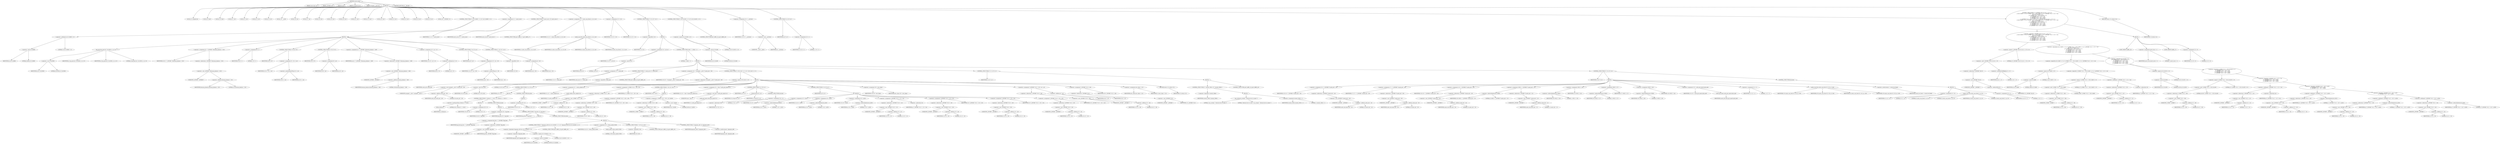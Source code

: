digraph cache_insert {  
"1000122" [label = "(METHOD,cache_insert)" ]
"1000123" [label = "(PARAM,const char *a1)" ]
"1000124" [label = "(PARAM,_DWORD *a2)" ]
"1000125" [label = "(PARAM,int a3)" ]
"1000126" [label = "(PARAM,unsigned int a4)" ]
"1000127" [label = "(PARAM,unsigned __int16 a5)" ]
"1000128" [label = "(BLOCK,,)" ]
"1000129" [label = "(LOCAL,v8: unsigned int)" ]
"1000130" [label = "(LOCAL,v9: bool)" ]
"1000131" [label = "(LOCAL,v10: bool)" ]
"1000132" [label = "(LOCAL,v11: int)" ]
"1000133" [label = "(LOCAL,v12: int)" ]
"1000134" [label = "(LOCAL,v13: int)" ]
"1000135" [label = "(LOCAL,v14: int)" ]
"1000136" [label = "(LOCAL,v15: __int16)" ]
"1000137" [label = "(LOCAL,v16: int)" ]
"1000138" [label = "(LOCAL,v17: int)" ]
"1000139" [label = "(LOCAL,v18: int)" ]
"1000140" [label = "(LOCAL,v19: int)" ]
"1000141" [label = "(LOCAL,v20: int)" ]
"1000142" [label = "(LOCAL,v21: int)" ]
"1000143" [label = "(LOCAL,v22: char *)" ]
"1000144" [label = "(LOCAL,v23: int)" ]
"1000145" [label = "(LOCAL,v24: int)" ]
"1000146" [label = "(LOCAL,v25: int)" ]
"1000147" [label = "(LOCAL,v26: int)" ]
"1000148" [label = "(LOCAL,v29: int)" ]
"1000149" [label = "(LOCAL,v30: _DWORD [ 4 ])" ]
"1000150" [label = "(CONTROL_STRUCTURE,if ( (a5 & 0x980) != 0 ),if ( (a5 & 0x980) != 0 ))" ]
"1000151" [label = "(<operator>.notEquals,(a5 & 0x980) != 0)" ]
"1000152" [label = "(<operator>.and,a5 & 0x980)" ]
"1000153" [label = "(IDENTIFIER,a5,a5 & 0x980)" ]
"1000154" [label = "(LITERAL,0x980,a5 & 0x980)" ]
"1000155" [label = "(LITERAL,0,(a5 & 0x980) != 0)" ]
"1000156" [label = "(BLOCK,,)" ]
"1000157" [label = "(log_query,log_query(a5 | 0x10000, a1, a2, 0))" ]
"1000158" [label = "(<operator>.or,a5 | 0x10000)" ]
"1000159" [label = "(IDENTIFIER,a5,a5 | 0x10000)" ]
"1000160" [label = "(LITERAL,0x10000,a5 | 0x10000)" ]
"1000161" [label = "(IDENTIFIER,a1,log_query(a5 | 0x10000, a1, a2, 0))" ]
"1000162" [label = "(IDENTIFIER,a2,log_query(a5 | 0x10000, a1, a2, 0))" ]
"1000163" [label = "(LITERAL,0,log_query(a5 | 0x10000, a1, a2, 0))" ]
"1000164" [label = "(<operator>.assignment,v8 = *(_DWORD *)(dnsmasq_daemon + 252))" ]
"1000165" [label = "(IDENTIFIER,v8,v8 = *(_DWORD *)(dnsmasq_daemon + 252))" ]
"1000166" [label = "(<operator>.indirection,*(_DWORD *)(dnsmasq_daemon + 252))" ]
"1000167" [label = "(<operator>.cast,(_DWORD *)(dnsmasq_daemon + 252))" ]
"1000168" [label = "(UNKNOWN,_DWORD *,_DWORD *)" ]
"1000169" [label = "(<operator>.addition,dnsmasq_daemon + 252)" ]
"1000170" [label = "(IDENTIFIER,dnsmasq_daemon,dnsmasq_daemon + 252)" ]
"1000171" [label = "(LITERAL,252,dnsmasq_daemon + 252)" ]
"1000172" [label = "(<operator>.assignment,v9 = 1)" ]
"1000173" [label = "(IDENTIFIER,v9,v9 = 1)" ]
"1000174" [label = "(LITERAL,1,v9 = 1)" ]
"1000175" [label = "(CONTROL_STRUCTURE,if ( v8 ),if ( v8 ))" ]
"1000176" [label = "(IDENTIFIER,v8,if ( v8 ))" ]
"1000177" [label = "(<operator>.assignment,v9 = v8 >= a4)" ]
"1000178" [label = "(IDENTIFIER,v9,v9 = v8 >= a4)" ]
"1000179" [label = "(<operator>.greaterEqualsThan,v8 >= a4)" ]
"1000180" [label = "(IDENTIFIER,v8,v8 >= a4)" ]
"1000181" [label = "(IDENTIFIER,a4,v8 >= a4)" ]
"1000182" [label = "(CONTROL_STRUCTURE,if ( v9 ),if ( v9 ))" ]
"1000183" [label = "(IDENTIFIER,v9,if ( v9 ))" ]
"1000184" [label = "(<operator>.assignment,v8 = a4)" ]
"1000185" [label = "(IDENTIFIER,v8,v8 = a4)" ]
"1000186" [label = "(IDENTIFIER,a4,v8 = a4)" ]
"1000187" [label = "(<operator>.assignment,a4 = *(_DWORD *)(dnsmasq_daemon + 248))" ]
"1000188" [label = "(IDENTIFIER,a4,a4 = *(_DWORD *)(dnsmasq_daemon + 248))" ]
"1000189" [label = "(<operator>.indirection,*(_DWORD *)(dnsmasq_daemon + 248))" ]
"1000190" [label = "(<operator>.cast,(_DWORD *)(dnsmasq_daemon + 248))" ]
"1000191" [label = "(UNKNOWN,_DWORD *,_DWORD *)" ]
"1000192" [label = "(<operator>.addition,dnsmasq_daemon + 248)" ]
"1000193" [label = "(IDENTIFIER,dnsmasq_daemon,dnsmasq_daemon + 248)" ]
"1000194" [label = "(LITERAL,248,dnsmasq_daemon + 248)" ]
"1000195" [label = "(<operator>.assignment,v10 = a4 != 0)" ]
"1000196" [label = "(IDENTIFIER,v10,v10 = a4 != 0)" ]
"1000197" [label = "(<operator>.notEquals,a4 != 0)" ]
"1000198" [label = "(IDENTIFIER,a4,a4 != 0)" ]
"1000199" [label = "(LITERAL,0,a4 != 0)" ]
"1000200" [label = "(CONTROL_STRUCTURE,if ( a4 ),if ( a4 ))" ]
"1000201" [label = "(IDENTIFIER,a4,if ( a4 ))" ]
"1000202" [label = "(<operator>.assignment,v10 = a4 > v8)" ]
"1000203" [label = "(IDENTIFIER,v10,v10 = a4 > v8)" ]
"1000204" [label = "(<operator>.greaterThan,a4 > v8)" ]
"1000205" [label = "(IDENTIFIER,a4,a4 > v8)" ]
"1000206" [label = "(IDENTIFIER,v8,a4 > v8)" ]
"1000207" [label = "(CONTROL_STRUCTURE,if ( !v10 ),if ( !v10 ))" ]
"1000208" [label = "(<operator>.logicalNot,!v10)" ]
"1000209" [label = "(IDENTIFIER,v10,!v10)" ]
"1000210" [label = "(<operator>.assignment,a4 = v8)" ]
"1000211" [label = "(IDENTIFIER,a4,a4 = v8)" ]
"1000212" [label = "(IDENTIFIER,v8,a4 = v8)" ]
"1000213" [label = "(<operator>.assignment,v11 = insert_error)" ]
"1000214" [label = "(IDENTIFIER,v11,v11 = insert_error)" ]
"1000215" [label = "(IDENTIFIER,insert_error,v11 = insert_error)" ]
"1000216" [label = "(CONTROL_STRUCTURE,if ( insert_error ),if ( insert_error ))" ]
"1000217" [label = "(IDENTIFIER,insert_error,if ( insert_error ))" ]
"1000218" [label = "(CONTROL_STRUCTURE,goto LABEL_27;,goto LABEL_27;)" ]
"1000219" [label = "(<operator>.assignment,v12 = cache_scan_free(a1, a2, a3, a5))" ]
"1000220" [label = "(IDENTIFIER,v12,v12 = cache_scan_free(a1, a2, a3, a5))" ]
"1000221" [label = "(cache_scan_free,cache_scan_free(a1, a2, a3, a5))" ]
"1000222" [label = "(IDENTIFIER,a1,cache_scan_free(a1, a2, a3, a5))" ]
"1000223" [label = "(IDENTIFIER,a2,cache_scan_free(a1, a2, a3, a5))" ]
"1000224" [label = "(IDENTIFIER,a3,cache_scan_free(a1, a2, a3, a5))" ]
"1000225" [label = "(IDENTIFIER,a5,cache_scan_free(a1, a2, a3, a5))" ]
"1000226" [label = "(<operator>.assignment,v13 = v12)" ]
"1000227" [label = "(IDENTIFIER,v13,v13 = v12)" ]
"1000228" [label = "(IDENTIFIER,v12,v13 = v12)" ]
"1000229" [label = "(CONTROL_STRUCTURE,if ( !v12 ),if ( !v12 ))" ]
"1000230" [label = "(<operator>.logicalNot,!v12)" ]
"1000231" [label = "(IDENTIFIER,v12,!v12)" ]
"1000232" [label = "(BLOCK,,)" ]
"1000233" [label = "(<operator>.assignment,v14 = a5 & 4)" ]
"1000234" [label = "(IDENTIFIER,v14,v14 = a5 & 4)" ]
"1000235" [label = "(<operator>.and,a5 & 4)" ]
"1000236" [label = "(IDENTIFIER,a5,a5 & 4)" ]
"1000237" [label = "(LITERAL,4,a5 & 4)" ]
"1000238" [label = "(CONTROL_STRUCTURE,while ( 1 ),while ( 1 ))" ]
"1000239" [label = "(LITERAL,1,while ( 1 ))" ]
"1000240" [label = "(BLOCK,,)" ]
"1000241" [label = "(<operator>.assignment,v13 = cache_tail)" ]
"1000242" [label = "(IDENTIFIER,v13,v13 = cache_tail)" ]
"1000243" [label = "(IDENTIFIER,cache_tail,v13 = cache_tail)" ]
"1000244" [label = "(CONTROL_STRUCTURE,if ( !cache_tail ),if ( !cache_tail ))" ]
"1000245" [label = "(<operator>.logicalNot,!cache_tail)" ]
"1000246" [label = "(IDENTIFIER,cache_tail,!cache_tail)" ]
"1000247" [label = "(CONTROL_STRUCTURE,goto LABEL_26;,goto LABEL_26;)" ]
"1000248" [label = "(<operator>.assignment,v29 = *(unsigned __int16 *)(cache_tail + 36))" ]
"1000249" [label = "(IDENTIFIER,v29,v29 = *(unsigned __int16 *)(cache_tail + 36))" ]
"1000250" [label = "(<operator>.indirection,*(unsigned __int16 *)(cache_tail + 36))" ]
"1000251" [label = "(<operator>.cast,(unsigned __int16 *)(cache_tail + 36))" ]
"1000252" [label = "(UNKNOWN,unsigned __int16 *,unsigned __int16 *)" ]
"1000253" [label = "(<operator>.addition,cache_tail + 36)" ]
"1000254" [label = "(IDENTIFIER,cache_tail,cache_tail + 36)" ]
"1000255" [label = "(LITERAL,36,cache_tail + 36)" ]
"1000256" [label = "(CONTROL_STRUCTURE,if ( (v29 & 0xC) == 0 ),if ( (v29 & 0xC) == 0 ))" ]
"1000257" [label = "(<operator>.equals,(v29 & 0xC) == 0)" ]
"1000258" [label = "(<operator>.and,v29 & 0xC)" ]
"1000259" [label = "(IDENTIFIER,v29,v29 & 0xC)" ]
"1000260" [label = "(LITERAL,0xC,v29 & 0xC)" ]
"1000261" [label = "(LITERAL,0,(v29 & 0xC) == 0)" ]
"1000262" [label = "(BLOCK,,)" ]
"1000263" [label = "(CONTROL_STRUCTURE,if ( a1 ),if ( a1 ))" ]
"1000264" [label = "(IDENTIFIER,a1,if ( a1 ))" ]
"1000265" [label = "(BLOCK,,)" ]
"1000266" [label = "(CONTROL_STRUCTURE,if ( strlen(a1) <= 0x31 ),if ( strlen(a1) <= 0x31 ))" ]
"1000267" [label = "(<operator>.lessEqualsThan,strlen(a1) <= 0x31)" ]
"1000268" [label = "(strlen,strlen(a1))" ]
"1000269" [label = "(IDENTIFIER,a1,strlen(a1))" ]
"1000270" [label = "(LITERAL,0x31,strlen(a1) <= 0x31)" ]
"1000271" [label = "(BLOCK,,)" ]
"1000272" [label = "(<operator>.assignment,v20 = 0)" ]
"1000273" [label = "(IDENTIFIER,v20,v20 = 0)" ]
"1000274" [label = "(LITERAL,0,v20 = 0)" ]
"1000275" [label = "(CONTROL_STRUCTURE,else,else)" ]
"1000276" [label = "(BLOCK,,)" ]
"1000277" [label = "(<operator>.assignment,v20 = big_free)" ]
"1000278" [label = "(IDENTIFIER,v20,v20 = big_free)" ]
"1000279" [label = "(IDENTIFIER,big_free,v20 = big_free)" ]
"1000280" [label = "(CONTROL_STRUCTURE,if ( big_free ),if ( big_free ))" ]
"1000281" [label = "(IDENTIFIER,big_free,if ( big_free ))" ]
"1000282" [label = "(BLOCK,,)" ]
"1000283" [label = "(<operator>.assignment,big_free = *(_DWORD *)big_free)" ]
"1000284" [label = "(IDENTIFIER,big_free,big_free = *(_DWORD *)big_free)" ]
"1000285" [label = "(<operator>.indirection,*(_DWORD *)big_free)" ]
"1000286" [label = "(<operator>.cast,(_DWORD *)big_free)" ]
"1000287" [label = "(UNKNOWN,_DWORD *,_DWORD *)" ]
"1000288" [label = "(IDENTIFIER,big_free,(_DWORD *)big_free)" ]
"1000289" [label = "(CONTROL_STRUCTURE,else,else)" ]
"1000290" [label = "(BLOCK,,)" ]
"1000291" [label = "(CONTROL_STRUCTURE,if ( !bignames_left && (a5 & 0x5000) == 0 ),if ( !bignames_left && (a5 & 0x5000) == 0 ))" ]
"1000292" [label = "(<operator>.logicalAnd,!bignames_left && (a5 & 0x5000) == 0)" ]
"1000293" [label = "(<operator>.logicalNot,!bignames_left)" ]
"1000294" [label = "(IDENTIFIER,bignames_left,!bignames_left)" ]
"1000295" [label = "(<operator>.equals,(a5 & 0x5000) == 0)" ]
"1000296" [label = "(<operator>.and,a5 & 0x5000)" ]
"1000297" [label = "(IDENTIFIER,a5,a5 & 0x5000)" ]
"1000298" [label = "(LITERAL,0x5000,a5 & 0x5000)" ]
"1000299" [label = "(LITERAL,0,(a5 & 0x5000) == 0)" ]
"1000300" [label = "(CONTROL_STRUCTURE,goto LABEL_26;,goto LABEL_26;)" ]
"1000301" [label = "(<operator>.assignment,v20 = whine_malloc(1028))" ]
"1000302" [label = "(IDENTIFIER,v20,v20 = whine_malloc(1028))" ]
"1000303" [label = "(whine_malloc,whine_malloc(1028))" ]
"1000304" [label = "(LITERAL,1028,whine_malloc(1028))" ]
"1000305" [label = "(CONTROL_STRUCTURE,if ( !v20 ),if ( !v20 ))" ]
"1000306" [label = "(<operator>.logicalNot,!v20)" ]
"1000307" [label = "(IDENTIFIER,v20,!v20)" ]
"1000308" [label = "(CONTROL_STRUCTURE,goto LABEL_26;,goto LABEL_26;)" ]
"1000309" [label = "(CONTROL_STRUCTURE,if ( bignames_left ),if ( bignames_left ))" ]
"1000310" [label = "(IDENTIFIER,bignames_left,if ( bignames_left ))" ]
"1000311" [label = "(<operator>.preDecrement,--bignames_left)" ]
"1000312" [label = "(IDENTIFIER,bignames_left,--bignames_left)" ]
"1000313" [label = "(CONTROL_STRUCTURE,else,else)" ]
"1000314" [label = "(BLOCK,,)" ]
"1000315" [label = "(<operator>.assignment,v20 = 0)" ]
"1000316" [label = "(IDENTIFIER,v20,v20 = 0)" ]
"1000317" [label = "(LITERAL,0,v20 = 0)" ]
"1000318" [label = "(<operator>.assignment,v21 = cache_unlink(v13))" ]
"1000319" [label = "(IDENTIFIER,v21,v21 = cache_unlink(v13))" ]
"1000320" [label = "(cache_unlink,cache_unlink(v13))" ]
"1000321" [label = "(IDENTIFIER,v13,cache_unlink(v13))" ]
"1000322" [label = "(<operator>.assignment,*(_WORD *)(v13 + 36) = a5)" ]
"1000323" [label = "(<operator>.indirection,*(_WORD *)(v13 + 36))" ]
"1000324" [label = "(<operator>.cast,(_WORD *)(v13 + 36))" ]
"1000325" [label = "(UNKNOWN,_WORD *,_WORD *)" ]
"1000326" [label = "(<operator>.addition,v13 + 36)" ]
"1000327" [label = "(IDENTIFIER,v13,v13 + 36)" ]
"1000328" [label = "(LITERAL,36,v13 + 36)" ]
"1000329" [label = "(IDENTIFIER,a5,*(_WORD *)(v13 + 36) = a5)" ]
"1000330" [label = "(CONTROL_STRUCTURE,if ( v20 ),if ( v20 ))" ]
"1000331" [label = "(IDENTIFIER,v20,if ( v20 ))" ]
"1000332" [label = "(BLOCK,,)" ]
"1000333" [label = "(<operator>.assignment,*(_DWORD *)(v13 + 40) = v20)" ]
"1000334" [label = "(<operator>.indirection,*(_DWORD *)(v13 + 40))" ]
"1000335" [label = "(<operator>.cast,(_DWORD *)(v13 + 40))" ]
"1000336" [label = "(UNKNOWN,_DWORD *,_DWORD *)" ]
"1000337" [label = "(<operator>.addition,v13 + 40)" ]
"1000338" [label = "(IDENTIFIER,v13,v13 + 40)" ]
"1000339" [label = "(LITERAL,40,v13 + 40)" ]
"1000340" [label = "(IDENTIFIER,v20,*(_DWORD *)(v13 + 40) = v20)" ]
"1000341" [label = "(<operator>.assignment,*(_WORD *)(v13 + 36) = a5 | 0x200)" ]
"1000342" [label = "(<operator>.indirection,*(_WORD *)(v13 + 36))" ]
"1000343" [label = "(<operator>.cast,(_WORD *)(v13 + 36))" ]
"1000344" [label = "(UNKNOWN,_WORD *,_WORD *)" ]
"1000345" [label = "(<operator>.addition,v13 + 36)" ]
"1000346" [label = "(IDENTIFIER,v13,v13 + 36)" ]
"1000347" [label = "(LITERAL,36,v13 + 36)" ]
"1000348" [label = "(<operator>.or,a5 | 0x200)" ]
"1000349" [label = "(IDENTIFIER,a5,a5 | 0x200)" ]
"1000350" [label = "(LITERAL,0x200,a5 | 0x200)" ]
"1000351" [label = "(<operator>.assignment,v22 = (char *)cache_get_name(v21))" ]
"1000352" [label = "(IDENTIFIER,v22,v22 = (char *)cache_get_name(v21))" ]
"1000353" [label = "(<operator>.cast,(char *)cache_get_name(v21))" ]
"1000354" [label = "(UNKNOWN,char *,char *)" ]
"1000355" [label = "(cache_get_name,cache_get_name(v21))" ]
"1000356" [label = "(IDENTIFIER,v21,cache_get_name(v21))" ]
"1000357" [label = "(CONTROL_STRUCTURE,if ( a1 ),if ( a1 ))" ]
"1000358" [label = "(IDENTIFIER,a1,if ( a1 ))" ]
"1000359" [label = "(strcpy,strcpy(v22, a1))" ]
"1000360" [label = "(IDENTIFIER,v22,strcpy(v22, a1))" ]
"1000361" [label = "(IDENTIFIER,a1,strcpy(v22, a1))" ]
"1000362" [label = "(CONTROL_STRUCTURE,else,else)" ]
"1000363" [label = "(<operator>.assignment,*v22 = 0)" ]
"1000364" [label = "(<operator>.indirection,*v22)" ]
"1000365" [label = "(IDENTIFIER,v22,*v22 = 0)" ]
"1000366" [label = "(LITERAL,0,*v22 = 0)" ]
"1000367" [label = "(CONTROL_STRUCTURE,if ( a2 ),if ( a2 ))" ]
"1000368" [label = "(IDENTIFIER,a2,if ( a2 ))" ]
"1000369" [label = "(BLOCK,,)" ]
"1000370" [label = "(<operator>.assignment,v23 = a2[1])" ]
"1000371" [label = "(IDENTIFIER,v23,v23 = a2[1])" ]
"1000372" [label = "(<operator>.indirectIndexAccess,a2[1])" ]
"1000373" [label = "(IDENTIFIER,a2,v23 = a2[1])" ]
"1000374" [label = "(LITERAL,1,v23 = a2[1])" ]
"1000375" [label = "(<operator>.assignment,v24 = a2[2])" ]
"1000376" [label = "(IDENTIFIER,v24,v24 = a2[2])" ]
"1000377" [label = "(<operator>.indirectIndexAccess,a2[2])" ]
"1000378" [label = "(IDENTIFIER,a2,v24 = a2[2])" ]
"1000379" [label = "(LITERAL,2,v24 = a2[2])" ]
"1000380" [label = "(<operator>.assignment,v25 = a2[3])" ]
"1000381" [label = "(IDENTIFIER,v25,v25 = a2[3])" ]
"1000382" [label = "(<operator>.indirectIndexAccess,a2[3])" ]
"1000383" [label = "(IDENTIFIER,a2,v25 = a2[3])" ]
"1000384" [label = "(LITERAL,3,v25 = a2[3])" ]
"1000385" [label = "(<operator>.assignment,*(_DWORD *)(v13 + 12) = *a2)" ]
"1000386" [label = "(<operator>.indirection,*(_DWORD *)(v13 + 12))" ]
"1000387" [label = "(<operator>.cast,(_DWORD *)(v13 + 12))" ]
"1000388" [label = "(UNKNOWN,_DWORD *,_DWORD *)" ]
"1000389" [label = "(<operator>.addition,v13 + 12)" ]
"1000390" [label = "(IDENTIFIER,v13,v13 + 12)" ]
"1000391" [label = "(LITERAL,12,v13 + 12)" ]
"1000392" [label = "(<operator>.indirection,*a2)" ]
"1000393" [label = "(IDENTIFIER,a2,*(_DWORD *)(v13 + 12) = *a2)" ]
"1000394" [label = "(<operator>.assignment,*(_DWORD *)(v13 + 16) = v23)" ]
"1000395" [label = "(<operator>.indirection,*(_DWORD *)(v13 + 16))" ]
"1000396" [label = "(<operator>.cast,(_DWORD *)(v13 + 16))" ]
"1000397" [label = "(UNKNOWN,_DWORD *,_DWORD *)" ]
"1000398" [label = "(<operator>.addition,v13 + 16)" ]
"1000399" [label = "(IDENTIFIER,v13,v13 + 16)" ]
"1000400" [label = "(LITERAL,16,v13 + 16)" ]
"1000401" [label = "(IDENTIFIER,v23,*(_DWORD *)(v13 + 16) = v23)" ]
"1000402" [label = "(<operator>.assignment,*(_DWORD *)(v13 + 20) = v24)" ]
"1000403" [label = "(<operator>.indirection,*(_DWORD *)(v13 + 20))" ]
"1000404" [label = "(<operator>.cast,(_DWORD *)(v13 + 20))" ]
"1000405" [label = "(UNKNOWN,_DWORD *,_DWORD *)" ]
"1000406" [label = "(<operator>.addition,v13 + 20)" ]
"1000407" [label = "(IDENTIFIER,v13,v13 + 20)" ]
"1000408" [label = "(LITERAL,20,v13 + 20)" ]
"1000409" [label = "(IDENTIFIER,v24,*(_DWORD *)(v13 + 20) = v24)" ]
"1000410" [label = "(<operator>.assignment,*(_DWORD *)(v13 + 24) = v25)" ]
"1000411" [label = "(<operator>.indirection,*(_DWORD *)(v13 + 24))" ]
"1000412" [label = "(<operator>.cast,(_DWORD *)(v13 + 24))" ]
"1000413" [label = "(UNKNOWN,_DWORD *,_DWORD *)" ]
"1000414" [label = "(<operator>.addition,v13 + 24)" ]
"1000415" [label = "(IDENTIFIER,v13,v13 + 24)" ]
"1000416" [label = "(LITERAL,24,v13 + 24)" ]
"1000417" [label = "(IDENTIFIER,v25,*(_DWORD *)(v13 + 24) = v25)" ]
"1000418" [label = "(<operator>.assignment,v26 = new_chain)" ]
"1000419" [label = "(IDENTIFIER,v26,v26 = new_chain)" ]
"1000420" [label = "(IDENTIFIER,new_chain,v26 = new_chain)" ]
"1000421" [label = "(<operator>.assignment,*(_DWORD *)(v13 + 28) = a4 + a3)" ]
"1000422" [label = "(<operator>.indirection,*(_DWORD *)(v13 + 28))" ]
"1000423" [label = "(<operator>.cast,(_DWORD *)(v13 + 28))" ]
"1000424" [label = "(UNKNOWN,_DWORD *,_DWORD *)" ]
"1000425" [label = "(<operator>.addition,v13 + 28)" ]
"1000426" [label = "(IDENTIFIER,v13,v13 + 28)" ]
"1000427" [label = "(LITERAL,28,v13 + 28)" ]
"1000428" [label = "(<operator>.addition,a4 + a3)" ]
"1000429" [label = "(IDENTIFIER,a4,a4 + a3)" ]
"1000430" [label = "(IDENTIFIER,a3,a4 + a3)" ]
"1000431" [label = "(<operator>.assignment,*(_DWORD *)v13 = v26)" ]
"1000432" [label = "(<operator>.indirection,*(_DWORD *)v13)" ]
"1000433" [label = "(<operator>.cast,(_DWORD *)v13)" ]
"1000434" [label = "(UNKNOWN,_DWORD *,_DWORD *)" ]
"1000435" [label = "(IDENTIFIER,v13,(_DWORD *)v13)" ]
"1000436" [label = "(IDENTIFIER,v26,*(_DWORD *)v13 = v26)" ]
"1000437" [label = "(<operator>.assignment,new_chain = v13)" ]
"1000438" [label = "(IDENTIFIER,new_chain,new_chain = v13)" ]
"1000439" [label = "(IDENTIFIER,v13,new_chain = v13)" ]
"1000440" [label = "(RETURN,return v13;,return v13;)" ]
"1000441" [label = "(IDENTIFIER,v13,return v13;)" ]
"1000442" [label = "(CONTROL_STRUCTURE,if ( v11 ),if ( v11 ))" ]
"1000443" [label = "(IDENTIFIER,v11,if ( v11 ))" ]
"1000444" [label = "(BLOCK,,)" ]
"1000445" [label = "(CONTROL_STRUCTURE,if ( !warned_10844 ),if ( !warned_10844 ))" ]
"1000446" [label = "(<operator>.logicalNot,!warned_10844)" ]
"1000447" [label = "(IDENTIFIER,warned_10844,!warned_10844)" ]
"1000448" [label = "(BLOCK,,)" ]
"1000449" [label = "(my_syslog,my_syslog(3, \"Internal error in cache.\"))" ]
"1000450" [label = "(LITERAL,3,my_syslog(3, \"Internal error in cache.\"))" ]
"1000451" [label = "(LITERAL,\"Internal error in cache.\",my_syslog(3, \"Internal error in cache.\"))" ]
"1000452" [label = "(<operator>.assignment,warned_10844 = 1)" ]
"1000453" [label = "(IDENTIFIER,warned_10844,warned_10844 = 1)" ]
"1000454" [label = "(LITERAL,1,warned_10844 = 1)" ]
"1000455" [label = "(CONTROL_STRUCTURE,goto LABEL_26;,goto LABEL_26;)" ]
"1000456" [label = "(CONTROL_STRUCTURE,if ( v14 ),if ( v14 ))" ]
"1000457" [label = "(IDENTIFIER,v14,if ( v14 ))" ]
"1000458" [label = "(BLOCK,,)" ]
"1000459" [label = "(<operator>.assignment,v16 = *(_DWORD *)(cache_tail + 16))" ]
"1000460" [label = "(IDENTIFIER,v16,v16 = *(_DWORD *)(cache_tail + 16))" ]
"1000461" [label = "(<operator>.indirection,*(_DWORD *)(cache_tail + 16))" ]
"1000462" [label = "(<operator>.cast,(_DWORD *)(cache_tail + 16))" ]
"1000463" [label = "(UNKNOWN,_DWORD *,_DWORD *)" ]
"1000464" [label = "(<operator>.addition,cache_tail + 16)" ]
"1000465" [label = "(IDENTIFIER,cache_tail,cache_tail + 16)" ]
"1000466" [label = "(LITERAL,16,cache_tail + 16)" ]
"1000467" [label = "(<operator>.assignment,v17 = *(_DWORD *)(cache_tail + 20))" ]
"1000468" [label = "(IDENTIFIER,v17,v17 = *(_DWORD *)(cache_tail + 20))" ]
"1000469" [label = "(<operator>.indirection,*(_DWORD *)(cache_tail + 20))" ]
"1000470" [label = "(<operator>.cast,(_DWORD *)(cache_tail + 20))" ]
"1000471" [label = "(UNKNOWN,_DWORD *,_DWORD *)" ]
"1000472" [label = "(<operator>.addition,cache_tail + 20)" ]
"1000473" [label = "(IDENTIFIER,cache_tail,cache_tail + 20)" ]
"1000474" [label = "(LITERAL,20,cache_tail + 20)" ]
"1000475" [label = "(<operator>.assignment,v18 = *(_DWORD *)(cache_tail + 24))" ]
"1000476" [label = "(IDENTIFIER,v18,v18 = *(_DWORD *)(cache_tail + 24))" ]
"1000477" [label = "(<operator>.indirection,*(_DWORD *)(cache_tail + 24))" ]
"1000478" [label = "(<operator>.cast,(_DWORD *)(cache_tail + 24))" ]
"1000479" [label = "(UNKNOWN,_DWORD *,_DWORD *)" ]
"1000480" [label = "(<operator>.addition,cache_tail + 24)" ]
"1000481" [label = "(IDENTIFIER,cache_tail,cache_tail + 24)" ]
"1000482" [label = "(LITERAL,24,cache_tail + 24)" ]
"1000483" [label = "(<operator>.assignment,v30[0] = *(_DWORD *)(cache_tail + 12))" ]
"1000484" [label = "(<operator>.indirectIndexAccess,v30[0])" ]
"1000485" [label = "(IDENTIFIER,v30,v30[0] = *(_DWORD *)(cache_tail + 12))" ]
"1000486" [label = "(LITERAL,0,v30[0] = *(_DWORD *)(cache_tail + 12))" ]
"1000487" [label = "(<operator>.indirection,*(_DWORD *)(cache_tail + 12))" ]
"1000488" [label = "(<operator>.cast,(_DWORD *)(cache_tail + 12))" ]
"1000489" [label = "(UNKNOWN,_DWORD *,_DWORD *)" ]
"1000490" [label = "(<operator>.addition,cache_tail + 12)" ]
"1000491" [label = "(IDENTIFIER,cache_tail,cache_tail + 12)" ]
"1000492" [label = "(LITERAL,12,cache_tail + 12)" ]
"1000493" [label = "(<operator>.assignment,v30[1] = v16)" ]
"1000494" [label = "(<operator>.indirectIndexAccess,v30[1])" ]
"1000495" [label = "(IDENTIFIER,v30,v30[1] = v16)" ]
"1000496" [label = "(LITERAL,1,v30[1] = v16)" ]
"1000497" [label = "(IDENTIFIER,v16,v30[1] = v16)" ]
"1000498" [label = "(<operator>.assignment,v30[2] = v17)" ]
"1000499" [label = "(<operator>.indirectIndexAccess,v30[2])" ]
"1000500" [label = "(IDENTIFIER,v30,v30[2] = v17)" ]
"1000501" [label = "(LITERAL,2,v30[2] = v17)" ]
"1000502" [label = "(IDENTIFIER,v17,v30[2] = v17)" ]
"1000503" [label = "(<operator>.assignment,v30[3] = v18)" ]
"1000504" [label = "(<operator>.indirectIndexAccess,v30[3])" ]
"1000505" [label = "(IDENTIFIER,v30,v30[3] = v18)" ]
"1000506" [label = "(LITERAL,3,v30[3] = v18)" ]
"1000507" [label = "(IDENTIFIER,v18,v30[3] = v18)" ]
"1000508" [label = "(<operator>.assignment,v19 = cache_get_name(cache_tail))" ]
"1000509" [label = "(IDENTIFIER,v19,v19 = cache_get_name(cache_tail))" ]
"1000510" [label = "(cache_get_name,cache_get_name(cache_tail))" ]
"1000511" [label = "(IDENTIFIER,cache_tail,cache_get_name(cache_tail))" ]
"1000512" [label = "(<operator>.assignment,v11 = 1)" ]
"1000513" [label = "(IDENTIFIER,v11,v11 = 1)" ]
"1000514" [label = "(LITERAL,1,v11 = 1)" ]
"1000515" [label = "(cache_scan_free,cache_scan_free(v19, v30, a3, v29))" ]
"1000516" [label = "(IDENTIFIER,v19,cache_scan_free(v19, v30, a3, v29))" ]
"1000517" [label = "(IDENTIFIER,v30,cache_scan_free(v19, v30, a3, v29))" ]
"1000518" [label = "(IDENTIFIER,a3,cache_scan_free(v19, v30, a3, v29))" ]
"1000519" [label = "(IDENTIFIER,v29,cache_scan_free(v19, v30, a3, v29))" ]
"1000520" [label = "(<operator>.preIncrement,++cache_live_freed)" ]
"1000521" [label = "(IDENTIFIER,cache_live_freed,++cache_live_freed)" ]
"1000522" [label = "(CONTROL_STRUCTURE,else,else)" ]
"1000523" [label = "(BLOCK,,)" ]
"1000524" [label = "(<operator>.assignment,v11 = 0)" ]
"1000525" [label = "(IDENTIFIER,v11,v11 = 0)" ]
"1000526" [label = "(LITERAL,0,v11 = 0)" ]
"1000527" [label = "(cache_scan_free,cache_scan_free(0, 0, a3, 0))" ]
"1000528" [label = "(LITERAL,0,cache_scan_free(0, 0, a3, 0))" ]
"1000529" [label = "(LITERAL,0,cache_scan_free(0, 0, a3, 0))" ]
"1000530" [label = "(IDENTIFIER,a3,cache_scan_free(0, 0, a3, 0))" ]
"1000531" [label = "(LITERAL,0,cache_scan_free(0, 0, a3, 0))" ]
"1000532" [label = "(<operator>.assignment,v14 = 1)" ]
"1000533" [label = "(IDENTIFIER,v14,v14 = 1)" ]
"1000534" [label = "(LITERAL,1,v14 = 1)" ]
"1000535" [label = "(CONTROL_STRUCTURE,if ( (a5 & 0x180) == 0 ),if ( (a5 & 0x180) == 0 ))" ]
"1000536" [label = "(<operator>.equals,(a5 & 0x180) == 0)" ]
"1000537" [label = "(<operator>.and,a5 & 0x180)" ]
"1000538" [label = "(IDENTIFIER,a5,a5 & 0x180)" ]
"1000539" [label = "(LITERAL,0x180,a5 & 0x180)" ]
"1000540" [label = "(LITERAL,0,(a5 & 0x180) == 0)" ]
"1000541" [label = "(CONTROL_STRUCTURE,goto LABEL_26;,goto LABEL_26;)" ]
"1000542" [label = "(<operator>.assignment,v15 = (__int16)a2)" ]
"1000543" [label = "(IDENTIFIER,v15,v15 = (__int16)a2)" ]
"1000544" [label = "(<operator>.cast,(__int16)a2)" ]
"1000545" [label = "(UNKNOWN,__int16,__int16)" ]
"1000546" [label = "(IDENTIFIER,a2,(__int16)a2)" ]
"1000547" [label = "(CONTROL_STRUCTURE,if ( a2 ),if ( a2 ))" ]
"1000548" [label = "(IDENTIFIER,a2,if ( a2 ))" ]
"1000549" [label = "(<operator>.assignment,v15 = 1)" ]
"1000550" [label = "(IDENTIFIER,v15,v15 = 1)" ]
"1000551" [label = "(LITERAL,1,v15 = 1)" ]
"1000552" [label = "(CONTROL_STRUCTURE,if ( (*(_DWORD *)&v15 & (a5 >> 3)) == 0\n    || ((a5 & 0x80) == 0 || (*(_WORD *)(v12 + 36) & 0x80) == 0 || *(_DWORD *)(v12 + 12) != *a2)\n    && ((a5 & 0x100) == 0\n     || (*(_WORD *)(v12 + 36) & 0x100) == 0\n     || *(_DWORD *)(v12 + 12) != *a2\n     || *(_DWORD *)(v12 + 16) != a2[1]\n     || *(_DWORD *)(v12 + 20) != a2[2]\n     || *(_DWORD *)(v12 + 24) != a2[3]) ),if ( (*(_DWORD *)&v15 & (a5 >> 3)) == 0\n    || ((a5 & 0x80) == 0 || (*(_WORD *)(v12 + 36) & 0x80) == 0 || *(_DWORD *)(v12 + 12) != *a2)\n    && ((a5 & 0x100) == 0\n     || (*(_WORD *)(v12 + 36) & 0x100) == 0\n     || *(_DWORD *)(v12 + 12) != *a2\n     || *(_DWORD *)(v12 + 16) != a2[1]\n     || *(_DWORD *)(v12 + 20) != a2[2]\n     || *(_DWORD *)(v12 + 24) != a2[3]) ))" ]
"1000553" [label = "(<operator>.logicalOr,(*(_DWORD *)&v15 & (a5 >> 3)) == 0\n    || ((a5 & 0x80) == 0 || (*(_WORD *)(v12 + 36) & 0x80) == 0 || *(_DWORD *)(v12 + 12) != *a2)\n    && ((a5 & 0x100) == 0\n     || (*(_WORD *)(v12 + 36) & 0x100) == 0\n     || *(_DWORD *)(v12 + 12) != *a2\n     || *(_DWORD *)(v12 + 16) != a2[1]\n     || *(_DWORD *)(v12 + 20) != a2[2]\n     || *(_DWORD *)(v12 + 24) != a2[3]))" ]
"1000554" [label = "(<operator>.equals,(*(_DWORD *)&v15 & (a5 >> 3)) == 0)" ]
"1000555" [label = "(<operator>.and,*(_DWORD *)&v15 & (a5 >> 3))" ]
"1000556" [label = "(<operator>.indirection,*(_DWORD *)&v15)" ]
"1000557" [label = "(<operator>.cast,(_DWORD *)&v15)" ]
"1000558" [label = "(UNKNOWN,_DWORD *,_DWORD *)" ]
"1000559" [label = "(<operator>.addressOf,&v15)" ]
"1000560" [label = "(IDENTIFIER,v15,(_DWORD *)&v15)" ]
"1000561" [label = "(<operator>.arithmeticShiftRight,a5 >> 3)" ]
"1000562" [label = "(IDENTIFIER,a5,a5 >> 3)" ]
"1000563" [label = "(LITERAL,3,a5 >> 3)" ]
"1000564" [label = "(LITERAL,0,(*(_DWORD *)&v15 & (a5 >> 3)) == 0)" ]
"1000565" [label = "(<operator>.logicalAnd,((a5 & 0x80) == 0 || (*(_WORD *)(v12 + 36) & 0x80) == 0 || *(_DWORD *)(v12 + 12) != *a2)\n    && ((a5 & 0x100) == 0\n     || (*(_WORD *)(v12 + 36) & 0x100) == 0\n     || *(_DWORD *)(v12 + 12) != *a2\n     || *(_DWORD *)(v12 + 16) != a2[1]\n     || *(_DWORD *)(v12 + 20) != a2[2]\n     || *(_DWORD *)(v12 + 24) != a2[3]))" ]
"1000566" [label = "(<operator>.logicalOr,(a5 & 0x80) == 0 || (*(_WORD *)(v12 + 36) & 0x80) == 0 || *(_DWORD *)(v12 + 12) != *a2)" ]
"1000567" [label = "(<operator>.equals,(a5 & 0x80) == 0)" ]
"1000568" [label = "(<operator>.and,a5 & 0x80)" ]
"1000569" [label = "(IDENTIFIER,a5,a5 & 0x80)" ]
"1000570" [label = "(LITERAL,0x80,a5 & 0x80)" ]
"1000571" [label = "(LITERAL,0,(a5 & 0x80) == 0)" ]
"1000572" [label = "(<operator>.logicalOr,(*(_WORD *)(v12 + 36) & 0x80) == 0 || *(_DWORD *)(v12 + 12) != *a2)" ]
"1000573" [label = "(<operator>.equals,(*(_WORD *)(v12 + 36) & 0x80) == 0)" ]
"1000574" [label = "(<operator>.and,*(_WORD *)(v12 + 36) & 0x80)" ]
"1000575" [label = "(<operator>.indirection,*(_WORD *)(v12 + 36))" ]
"1000576" [label = "(<operator>.cast,(_WORD *)(v12 + 36))" ]
"1000577" [label = "(UNKNOWN,_WORD *,_WORD *)" ]
"1000578" [label = "(<operator>.addition,v12 + 36)" ]
"1000579" [label = "(IDENTIFIER,v12,v12 + 36)" ]
"1000580" [label = "(LITERAL,36,v12 + 36)" ]
"1000581" [label = "(LITERAL,0x80,*(_WORD *)(v12 + 36) & 0x80)" ]
"1000582" [label = "(LITERAL,0,(*(_WORD *)(v12 + 36) & 0x80) == 0)" ]
"1000583" [label = "(<operator>.notEquals,*(_DWORD *)(v12 + 12) != *a2)" ]
"1000584" [label = "(<operator>.indirection,*(_DWORD *)(v12 + 12))" ]
"1000585" [label = "(<operator>.cast,(_DWORD *)(v12 + 12))" ]
"1000586" [label = "(UNKNOWN,_DWORD *,_DWORD *)" ]
"1000587" [label = "(<operator>.addition,v12 + 12)" ]
"1000588" [label = "(IDENTIFIER,v12,v12 + 12)" ]
"1000589" [label = "(LITERAL,12,v12 + 12)" ]
"1000590" [label = "(<operator>.indirection,*a2)" ]
"1000591" [label = "(IDENTIFIER,a2,*(_DWORD *)(v12 + 12) != *a2)" ]
"1000592" [label = "(<operator>.logicalOr,(a5 & 0x100) == 0\n     || (*(_WORD *)(v12 + 36) & 0x100) == 0\n     || *(_DWORD *)(v12 + 12) != *a2\n     || *(_DWORD *)(v12 + 16) != a2[1]\n     || *(_DWORD *)(v12 + 20) != a2[2]\n     || *(_DWORD *)(v12 + 24) != a2[3])" ]
"1000593" [label = "(<operator>.equals,(a5 & 0x100) == 0)" ]
"1000594" [label = "(<operator>.and,a5 & 0x100)" ]
"1000595" [label = "(IDENTIFIER,a5,a5 & 0x100)" ]
"1000596" [label = "(LITERAL,0x100,a5 & 0x100)" ]
"1000597" [label = "(LITERAL,0,(a5 & 0x100) == 0)" ]
"1000598" [label = "(<operator>.logicalOr,(*(_WORD *)(v12 + 36) & 0x100) == 0\n     || *(_DWORD *)(v12 + 12) != *a2\n     || *(_DWORD *)(v12 + 16) != a2[1]\n     || *(_DWORD *)(v12 + 20) != a2[2]\n     || *(_DWORD *)(v12 + 24) != a2[3])" ]
"1000599" [label = "(<operator>.equals,(*(_WORD *)(v12 + 36) & 0x100) == 0)" ]
"1000600" [label = "(<operator>.and,*(_WORD *)(v12 + 36) & 0x100)" ]
"1000601" [label = "(<operator>.indirection,*(_WORD *)(v12 + 36))" ]
"1000602" [label = "(<operator>.cast,(_WORD *)(v12 + 36))" ]
"1000603" [label = "(UNKNOWN,_WORD *,_WORD *)" ]
"1000604" [label = "(<operator>.addition,v12 + 36)" ]
"1000605" [label = "(IDENTIFIER,v12,v12 + 36)" ]
"1000606" [label = "(LITERAL,36,v12 + 36)" ]
"1000607" [label = "(LITERAL,0x100,*(_WORD *)(v12 + 36) & 0x100)" ]
"1000608" [label = "(LITERAL,0,(*(_WORD *)(v12 + 36) & 0x100) == 0)" ]
"1000609" [label = "(<operator>.logicalOr,*(_DWORD *)(v12 + 12) != *a2\n     || *(_DWORD *)(v12 + 16) != a2[1]\n     || *(_DWORD *)(v12 + 20) != a2[2]\n     || *(_DWORD *)(v12 + 24) != a2[3])" ]
"1000610" [label = "(<operator>.notEquals,*(_DWORD *)(v12 + 12) != *a2)" ]
"1000611" [label = "(<operator>.indirection,*(_DWORD *)(v12 + 12))" ]
"1000612" [label = "(<operator>.cast,(_DWORD *)(v12 + 12))" ]
"1000613" [label = "(UNKNOWN,_DWORD *,_DWORD *)" ]
"1000614" [label = "(<operator>.addition,v12 + 12)" ]
"1000615" [label = "(IDENTIFIER,v12,v12 + 12)" ]
"1000616" [label = "(LITERAL,12,v12 + 12)" ]
"1000617" [label = "(<operator>.indirection,*a2)" ]
"1000618" [label = "(IDENTIFIER,a2,*(_DWORD *)(v12 + 12) != *a2)" ]
"1000619" [label = "(<operator>.logicalOr,*(_DWORD *)(v12 + 16) != a2[1]\n     || *(_DWORD *)(v12 + 20) != a2[2]\n     || *(_DWORD *)(v12 + 24) != a2[3])" ]
"1000620" [label = "(<operator>.notEquals,*(_DWORD *)(v12 + 16) != a2[1])" ]
"1000621" [label = "(<operator>.indirection,*(_DWORD *)(v12 + 16))" ]
"1000622" [label = "(<operator>.cast,(_DWORD *)(v12 + 16))" ]
"1000623" [label = "(UNKNOWN,_DWORD *,_DWORD *)" ]
"1000624" [label = "(<operator>.addition,v12 + 16)" ]
"1000625" [label = "(IDENTIFIER,v12,v12 + 16)" ]
"1000626" [label = "(LITERAL,16,v12 + 16)" ]
"1000627" [label = "(<operator>.indirectIndexAccess,a2[1])" ]
"1000628" [label = "(IDENTIFIER,a2,*(_DWORD *)(v12 + 16) != a2[1])" ]
"1000629" [label = "(LITERAL,1,*(_DWORD *)(v12 + 16) != a2[1])" ]
"1000630" [label = "(<operator>.logicalOr,*(_DWORD *)(v12 + 20) != a2[2]\n     || *(_DWORD *)(v12 + 24) != a2[3])" ]
"1000631" [label = "(<operator>.notEquals,*(_DWORD *)(v12 + 20) != a2[2])" ]
"1000632" [label = "(<operator>.indirection,*(_DWORD *)(v12 + 20))" ]
"1000633" [label = "(<operator>.cast,(_DWORD *)(v12 + 20))" ]
"1000634" [label = "(UNKNOWN,_DWORD *,_DWORD *)" ]
"1000635" [label = "(<operator>.addition,v12 + 20)" ]
"1000636" [label = "(IDENTIFIER,v12,v12 + 20)" ]
"1000637" [label = "(LITERAL,20,v12 + 20)" ]
"1000638" [label = "(<operator>.indirectIndexAccess,a2[2])" ]
"1000639" [label = "(IDENTIFIER,a2,*(_DWORD *)(v12 + 20) != a2[2])" ]
"1000640" [label = "(LITERAL,2,*(_DWORD *)(v12 + 20) != a2[2])" ]
"1000641" [label = "(<operator>.notEquals,*(_DWORD *)(v12 + 24) != a2[3])" ]
"1000642" [label = "(<operator>.indirection,*(_DWORD *)(v12 + 24))" ]
"1000643" [label = "(<operator>.cast,(_DWORD *)(v12 + 24))" ]
"1000644" [label = "(UNKNOWN,_DWORD *,_DWORD *)" ]
"1000645" [label = "(<operator>.addition,v12 + 24)" ]
"1000646" [label = "(IDENTIFIER,v12,v12 + 24)" ]
"1000647" [label = "(LITERAL,24,v12 + 24)" ]
"1000648" [label = "(<operator>.indirectIndexAccess,a2[3])" ]
"1000649" [label = "(IDENTIFIER,a2,*(_DWORD *)(v12 + 24) != a2[3])" ]
"1000650" [label = "(LITERAL,3,*(_DWORD *)(v12 + 24) != a2[3])" ]
"1000651" [label = "(BLOCK,,)" ]
"1000652" [label = "(JUMP_TARGET,LABEL_26)" ]
"1000653" [label = "(<operator>.assignment,insert_error = 1)" ]
"1000654" [label = "(IDENTIFIER,insert_error,insert_error = 1)" ]
"1000655" [label = "(LITERAL,1,insert_error = 1)" ]
"1000656" [label = "(JUMP_TARGET,LABEL_27)" ]
"1000657" [label = "(<operator>.assignment,v13 = 0)" ]
"1000658" [label = "(IDENTIFIER,v13,v13 = 0)" ]
"1000659" [label = "(LITERAL,0,v13 = 0)" ]
"1000660" [label = "(RETURN,return v13;,return v13;)" ]
"1000661" [label = "(IDENTIFIER,v13,return v13;)" ]
"1000662" [label = "(METHOD_RETURN,int __fastcall)" ]
  "1000122" -> "1000123" 
  "1000122" -> "1000124" 
  "1000122" -> "1000125" 
  "1000122" -> "1000126" 
  "1000122" -> "1000127" 
  "1000122" -> "1000128" 
  "1000122" -> "1000662" 
  "1000128" -> "1000129" 
  "1000128" -> "1000130" 
  "1000128" -> "1000131" 
  "1000128" -> "1000132" 
  "1000128" -> "1000133" 
  "1000128" -> "1000134" 
  "1000128" -> "1000135" 
  "1000128" -> "1000136" 
  "1000128" -> "1000137" 
  "1000128" -> "1000138" 
  "1000128" -> "1000139" 
  "1000128" -> "1000140" 
  "1000128" -> "1000141" 
  "1000128" -> "1000142" 
  "1000128" -> "1000143" 
  "1000128" -> "1000144" 
  "1000128" -> "1000145" 
  "1000128" -> "1000146" 
  "1000128" -> "1000147" 
  "1000128" -> "1000148" 
  "1000128" -> "1000149" 
  "1000128" -> "1000150" 
  "1000128" -> "1000213" 
  "1000128" -> "1000216" 
  "1000128" -> "1000219" 
  "1000128" -> "1000226" 
  "1000128" -> "1000229" 
  "1000128" -> "1000535" 
  "1000128" -> "1000542" 
  "1000128" -> "1000547" 
  "1000128" -> "1000552" 
  "1000128" -> "1000660" 
  "1000150" -> "1000151" 
  "1000150" -> "1000156" 
  "1000151" -> "1000152" 
  "1000151" -> "1000155" 
  "1000152" -> "1000153" 
  "1000152" -> "1000154" 
  "1000156" -> "1000157" 
  "1000156" -> "1000164" 
  "1000156" -> "1000172" 
  "1000156" -> "1000175" 
  "1000156" -> "1000182" 
  "1000156" -> "1000187" 
  "1000156" -> "1000195" 
  "1000156" -> "1000200" 
  "1000156" -> "1000207" 
  "1000157" -> "1000158" 
  "1000157" -> "1000161" 
  "1000157" -> "1000162" 
  "1000157" -> "1000163" 
  "1000158" -> "1000159" 
  "1000158" -> "1000160" 
  "1000164" -> "1000165" 
  "1000164" -> "1000166" 
  "1000166" -> "1000167" 
  "1000167" -> "1000168" 
  "1000167" -> "1000169" 
  "1000169" -> "1000170" 
  "1000169" -> "1000171" 
  "1000172" -> "1000173" 
  "1000172" -> "1000174" 
  "1000175" -> "1000176" 
  "1000175" -> "1000177" 
  "1000177" -> "1000178" 
  "1000177" -> "1000179" 
  "1000179" -> "1000180" 
  "1000179" -> "1000181" 
  "1000182" -> "1000183" 
  "1000182" -> "1000184" 
  "1000184" -> "1000185" 
  "1000184" -> "1000186" 
  "1000187" -> "1000188" 
  "1000187" -> "1000189" 
  "1000189" -> "1000190" 
  "1000190" -> "1000191" 
  "1000190" -> "1000192" 
  "1000192" -> "1000193" 
  "1000192" -> "1000194" 
  "1000195" -> "1000196" 
  "1000195" -> "1000197" 
  "1000197" -> "1000198" 
  "1000197" -> "1000199" 
  "1000200" -> "1000201" 
  "1000200" -> "1000202" 
  "1000202" -> "1000203" 
  "1000202" -> "1000204" 
  "1000204" -> "1000205" 
  "1000204" -> "1000206" 
  "1000207" -> "1000208" 
  "1000207" -> "1000210" 
  "1000208" -> "1000209" 
  "1000210" -> "1000211" 
  "1000210" -> "1000212" 
  "1000213" -> "1000214" 
  "1000213" -> "1000215" 
  "1000216" -> "1000217" 
  "1000216" -> "1000218" 
  "1000219" -> "1000220" 
  "1000219" -> "1000221" 
  "1000221" -> "1000222" 
  "1000221" -> "1000223" 
  "1000221" -> "1000224" 
  "1000221" -> "1000225" 
  "1000226" -> "1000227" 
  "1000226" -> "1000228" 
  "1000229" -> "1000230" 
  "1000229" -> "1000232" 
  "1000230" -> "1000231" 
  "1000232" -> "1000233" 
  "1000232" -> "1000238" 
  "1000233" -> "1000234" 
  "1000233" -> "1000235" 
  "1000235" -> "1000236" 
  "1000235" -> "1000237" 
  "1000238" -> "1000239" 
  "1000238" -> "1000240" 
  "1000240" -> "1000241" 
  "1000240" -> "1000244" 
  "1000240" -> "1000248" 
  "1000240" -> "1000256" 
  "1000240" -> "1000442" 
  "1000240" -> "1000456" 
  "1000241" -> "1000242" 
  "1000241" -> "1000243" 
  "1000244" -> "1000245" 
  "1000244" -> "1000247" 
  "1000245" -> "1000246" 
  "1000248" -> "1000249" 
  "1000248" -> "1000250" 
  "1000250" -> "1000251" 
  "1000251" -> "1000252" 
  "1000251" -> "1000253" 
  "1000253" -> "1000254" 
  "1000253" -> "1000255" 
  "1000256" -> "1000257" 
  "1000256" -> "1000262" 
  "1000257" -> "1000258" 
  "1000257" -> "1000261" 
  "1000258" -> "1000259" 
  "1000258" -> "1000260" 
  "1000262" -> "1000263" 
  "1000262" -> "1000318" 
  "1000262" -> "1000322" 
  "1000262" -> "1000330" 
  "1000262" -> "1000351" 
  "1000262" -> "1000357" 
  "1000262" -> "1000367" 
  "1000262" -> "1000418" 
  "1000262" -> "1000421" 
  "1000262" -> "1000431" 
  "1000262" -> "1000437" 
  "1000262" -> "1000440" 
  "1000263" -> "1000264" 
  "1000263" -> "1000265" 
  "1000263" -> "1000313" 
  "1000265" -> "1000266" 
  "1000266" -> "1000267" 
  "1000266" -> "1000271" 
  "1000266" -> "1000275" 
  "1000267" -> "1000268" 
  "1000267" -> "1000270" 
  "1000268" -> "1000269" 
  "1000271" -> "1000272" 
  "1000272" -> "1000273" 
  "1000272" -> "1000274" 
  "1000275" -> "1000276" 
  "1000276" -> "1000277" 
  "1000276" -> "1000280" 
  "1000277" -> "1000278" 
  "1000277" -> "1000279" 
  "1000280" -> "1000281" 
  "1000280" -> "1000282" 
  "1000280" -> "1000289" 
  "1000282" -> "1000283" 
  "1000283" -> "1000284" 
  "1000283" -> "1000285" 
  "1000285" -> "1000286" 
  "1000286" -> "1000287" 
  "1000286" -> "1000288" 
  "1000289" -> "1000290" 
  "1000290" -> "1000291" 
  "1000290" -> "1000301" 
  "1000290" -> "1000305" 
  "1000290" -> "1000309" 
  "1000291" -> "1000292" 
  "1000291" -> "1000300" 
  "1000292" -> "1000293" 
  "1000292" -> "1000295" 
  "1000293" -> "1000294" 
  "1000295" -> "1000296" 
  "1000295" -> "1000299" 
  "1000296" -> "1000297" 
  "1000296" -> "1000298" 
  "1000301" -> "1000302" 
  "1000301" -> "1000303" 
  "1000303" -> "1000304" 
  "1000305" -> "1000306" 
  "1000305" -> "1000308" 
  "1000306" -> "1000307" 
  "1000309" -> "1000310" 
  "1000309" -> "1000311" 
  "1000311" -> "1000312" 
  "1000313" -> "1000314" 
  "1000314" -> "1000315" 
  "1000315" -> "1000316" 
  "1000315" -> "1000317" 
  "1000318" -> "1000319" 
  "1000318" -> "1000320" 
  "1000320" -> "1000321" 
  "1000322" -> "1000323" 
  "1000322" -> "1000329" 
  "1000323" -> "1000324" 
  "1000324" -> "1000325" 
  "1000324" -> "1000326" 
  "1000326" -> "1000327" 
  "1000326" -> "1000328" 
  "1000330" -> "1000331" 
  "1000330" -> "1000332" 
  "1000332" -> "1000333" 
  "1000332" -> "1000341" 
  "1000333" -> "1000334" 
  "1000333" -> "1000340" 
  "1000334" -> "1000335" 
  "1000335" -> "1000336" 
  "1000335" -> "1000337" 
  "1000337" -> "1000338" 
  "1000337" -> "1000339" 
  "1000341" -> "1000342" 
  "1000341" -> "1000348" 
  "1000342" -> "1000343" 
  "1000343" -> "1000344" 
  "1000343" -> "1000345" 
  "1000345" -> "1000346" 
  "1000345" -> "1000347" 
  "1000348" -> "1000349" 
  "1000348" -> "1000350" 
  "1000351" -> "1000352" 
  "1000351" -> "1000353" 
  "1000353" -> "1000354" 
  "1000353" -> "1000355" 
  "1000355" -> "1000356" 
  "1000357" -> "1000358" 
  "1000357" -> "1000359" 
  "1000357" -> "1000362" 
  "1000359" -> "1000360" 
  "1000359" -> "1000361" 
  "1000362" -> "1000363" 
  "1000363" -> "1000364" 
  "1000363" -> "1000366" 
  "1000364" -> "1000365" 
  "1000367" -> "1000368" 
  "1000367" -> "1000369" 
  "1000369" -> "1000370" 
  "1000369" -> "1000375" 
  "1000369" -> "1000380" 
  "1000369" -> "1000385" 
  "1000369" -> "1000394" 
  "1000369" -> "1000402" 
  "1000369" -> "1000410" 
  "1000370" -> "1000371" 
  "1000370" -> "1000372" 
  "1000372" -> "1000373" 
  "1000372" -> "1000374" 
  "1000375" -> "1000376" 
  "1000375" -> "1000377" 
  "1000377" -> "1000378" 
  "1000377" -> "1000379" 
  "1000380" -> "1000381" 
  "1000380" -> "1000382" 
  "1000382" -> "1000383" 
  "1000382" -> "1000384" 
  "1000385" -> "1000386" 
  "1000385" -> "1000392" 
  "1000386" -> "1000387" 
  "1000387" -> "1000388" 
  "1000387" -> "1000389" 
  "1000389" -> "1000390" 
  "1000389" -> "1000391" 
  "1000392" -> "1000393" 
  "1000394" -> "1000395" 
  "1000394" -> "1000401" 
  "1000395" -> "1000396" 
  "1000396" -> "1000397" 
  "1000396" -> "1000398" 
  "1000398" -> "1000399" 
  "1000398" -> "1000400" 
  "1000402" -> "1000403" 
  "1000402" -> "1000409" 
  "1000403" -> "1000404" 
  "1000404" -> "1000405" 
  "1000404" -> "1000406" 
  "1000406" -> "1000407" 
  "1000406" -> "1000408" 
  "1000410" -> "1000411" 
  "1000410" -> "1000417" 
  "1000411" -> "1000412" 
  "1000412" -> "1000413" 
  "1000412" -> "1000414" 
  "1000414" -> "1000415" 
  "1000414" -> "1000416" 
  "1000418" -> "1000419" 
  "1000418" -> "1000420" 
  "1000421" -> "1000422" 
  "1000421" -> "1000428" 
  "1000422" -> "1000423" 
  "1000423" -> "1000424" 
  "1000423" -> "1000425" 
  "1000425" -> "1000426" 
  "1000425" -> "1000427" 
  "1000428" -> "1000429" 
  "1000428" -> "1000430" 
  "1000431" -> "1000432" 
  "1000431" -> "1000436" 
  "1000432" -> "1000433" 
  "1000433" -> "1000434" 
  "1000433" -> "1000435" 
  "1000437" -> "1000438" 
  "1000437" -> "1000439" 
  "1000440" -> "1000441" 
  "1000442" -> "1000443" 
  "1000442" -> "1000444" 
  "1000444" -> "1000445" 
  "1000444" -> "1000455" 
  "1000445" -> "1000446" 
  "1000445" -> "1000448" 
  "1000446" -> "1000447" 
  "1000448" -> "1000449" 
  "1000448" -> "1000452" 
  "1000449" -> "1000450" 
  "1000449" -> "1000451" 
  "1000452" -> "1000453" 
  "1000452" -> "1000454" 
  "1000456" -> "1000457" 
  "1000456" -> "1000458" 
  "1000456" -> "1000522" 
  "1000458" -> "1000459" 
  "1000458" -> "1000467" 
  "1000458" -> "1000475" 
  "1000458" -> "1000483" 
  "1000458" -> "1000493" 
  "1000458" -> "1000498" 
  "1000458" -> "1000503" 
  "1000458" -> "1000508" 
  "1000458" -> "1000512" 
  "1000458" -> "1000515" 
  "1000458" -> "1000520" 
  "1000459" -> "1000460" 
  "1000459" -> "1000461" 
  "1000461" -> "1000462" 
  "1000462" -> "1000463" 
  "1000462" -> "1000464" 
  "1000464" -> "1000465" 
  "1000464" -> "1000466" 
  "1000467" -> "1000468" 
  "1000467" -> "1000469" 
  "1000469" -> "1000470" 
  "1000470" -> "1000471" 
  "1000470" -> "1000472" 
  "1000472" -> "1000473" 
  "1000472" -> "1000474" 
  "1000475" -> "1000476" 
  "1000475" -> "1000477" 
  "1000477" -> "1000478" 
  "1000478" -> "1000479" 
  "1000478" -> "1000480" 
  "1000480" -> "1000481" 
  "1000480" -> "1000482" 
  "1000483" -> "1000484" 
  "1000483" -> "1000487" 
  "1000484" -> "1000485" 
  "1000484" -> "1000486" 
  "1000487" -> "1000488" 
  "1000488" -> "1000489" 
  "1000488" -> "1000490" 
  "1000490" -> "1000491" 
  "1000490" -> "1000492" 
  "1000493" -> "1000494" 
  "1000493" -> "1000497" 
  "1000494" -> "1000495" 
  "1000494" -> "1000496" 
  "1000498" -> "1000499" 
  "1000498" -> "1000502" 
  "1000499" -> "1000500" 
  "1000499" -> "1000501" 
  "1000503" -> "1000504" 
  "1000503" -> "1000507" 
  "1000504" -> "1000505" 
  "1000504" -> "1000506" 
  "1000508" -> "1000509" 
  "1000508" -> "1000510" 
  "1000510" -> "1000511" 
  "1000512" -> "1000513" 
  "1000512" -> "1000514" 
  "1000515" -> "1000516" 
  "1000515" -> "1000517" 
  "1000515" -> "1000518" 
  "1000515" -> "1000519" 
  "1000520" -> "1000521" 
  "1000522" -> "1000523" 
  "1000523" -> "1000524" 
  "1000523" -> "1000527" 
  "1000523" -> "1000532" 
  "1000524" -> "1000525" 
  "1000524" -> "1000526" 
  "1000527" -> "1000528" 
  "1000527" -> "1000529" 
  "1000527" -> "1000530" 
  "1000527" -> "1000531" 
  "1000532" -> "1000533" 
  "1000532" -> "1000534" 
  "1000535" -> "1000536" 
  "1000535" -> "1000541" 
  "1000536" -> "1000537" 
  "1000536" -> "1000540" 
  "1000537" -> "1000538" 
  "1000537" -> "1000539" 
  "1000542" -> "1000543" 
  "1000542" -> "1000544" 
  "1000544" -> "1000545" 
  "1000544" -> "1000546" 
  "1000547" -> "1000548" 
  "1000547" -> "1000549" 
  "1000549" -> "1000550" 
  "1000549" -> "1000551" 
  "1000552" -> "1000553" 
  "1000552" -> "1000651" 
  "1000553" -> "1000554" 
  "1000553" -> "1000565" 
  "1000554" -> "1000555" 
  "1000554" -> "1000564" 
  "1000555" -> "1000556" 
  "1000555" -> "1000561" 
  "1000556" -> "1000557" 
  "1000557" -> "1000558" 
  "1000557" -> "1000559" 
  "1000559" -> "1000560" 
  "1000561" -> "1000562" 
  "1000561" -> "1000563" 
  "1000565" -> "1000566" 
  "1000565" -> "1000592" 
  "1000566" -> "1000567" 
  "1000566" -> "1000572" 
  "1000567" -> "1000568" 
  "1000567" -> "1000571" 
  "1000568" -> "1000569" 
  "1000568" -> "1000570" 
  "1000572" -> "1000573" 
  "1000572" -> "1000583" 
  "1000573" -> "1000574" 
  "1000573" -> "1000582" 
  "1000574" -> "1000575" 
  "1000574" -> "1000581" 
  "1000575" -> "1000576" 
  "1000576" -> "1000577" 
  "1000576" -> "1000578" 
  "1000578" -> "1000579" 
  "1000578" -> "1000580" 
  "1000583" -> "1000584" 
  "1000583" -> "1000590" 
  "1000584" -> "1000585" 
  "1000585" -> "1000586" 
  "1000585" -> "1000587" 
  "1000587" -> "1000588" 
  "1000587" -> "1000589" 
  "1000590" -> "1000591" 
  "1000592" -> "1000593" 
  "1000592" -> "1000598" 
  "1000593" -> "1000594" 
  "1000593" -> "1000597" 
  "1000594" -> "1000595" 
  "1000594" -> "1000596" 
  "1000598" -> "1000599" 
  "1000598" -> "1000609" 
  "1000599" -> "1000600" 
  "1000599" -> "1000608" 
  "1000600" -> "1000601" 
  "1000600" -> "1000607" 
  "1000601" -> "1000602" 
  "1000602" -> "1000603" 
  "1000602" -> "1000604" 
  "1000604" -> "1000605" 
  "1000604" -> "1000606" 
  "1000609" -> "1000610" 
  "1000609" -> "1000619" 
  "1000610" -> "1000611" 
  "1000610" -> "1000617" 
  "1000611" -> "1000612" 
  "1000612" -> "1000613" 
  "1000612" -> "1000614" 
  "1000614" -> "1000615" 
  "1000614" -> "1000616" 
  "1000617" -> "1000618" 
  "1000619" -> "1000620" 
  "1000619" -> "1000630" 
  "1000620" -> "1000621" 
  "1000620" -> "1000627" 
  "1000621" -> "1000622" 
  "1000622" -> "1000623" 
  "1000622" -> "1000624" 
  "1000624" -> "1000625" 
  "1000624" -> "1000626" 
  "1000627" -> "1000628" 
  "1000627" -> "1000629" 
  "1000630" -> "1000631" 
  "1000630" -> "1000641" 
  "1000631" -> "1000632" 
  "1000631" -> "1000638" 
  "1000632" -> "1000633" 
  "1000633" -> "1000634" 
  "1000633" -> "1000635" 
  "1000635" -> "1000636" 
  "1000635" -> "1000637" 
  "1000638" -> "1000639" 
  "1000638" -> "1000640" 
  "1000641" -> "1000642" 
  "1000641" -> "1000648" 
  "1000642" -> "1000643" 
  "1000643" -> "1000644" 
  "1000643" -> "1000645" 
  "1000645" -> "1000646" 
  "1000645" -> "1000647" 
  "1000648" -> "1000649" 
  "1000648" -> "1000650" 
  "1000651" -> "1000652" 
  "1000651" -> "1000653" 
  "1000651" -> "1000656" 
  "1000651" -> "1000657" 
  "1000653" -> "1000654" 
  "1000653" -> "1000655" 
  "1000657" -> "1000658" 
  "1000657" -> "1000659" 
  "1000660" -> "1000661" 
}
